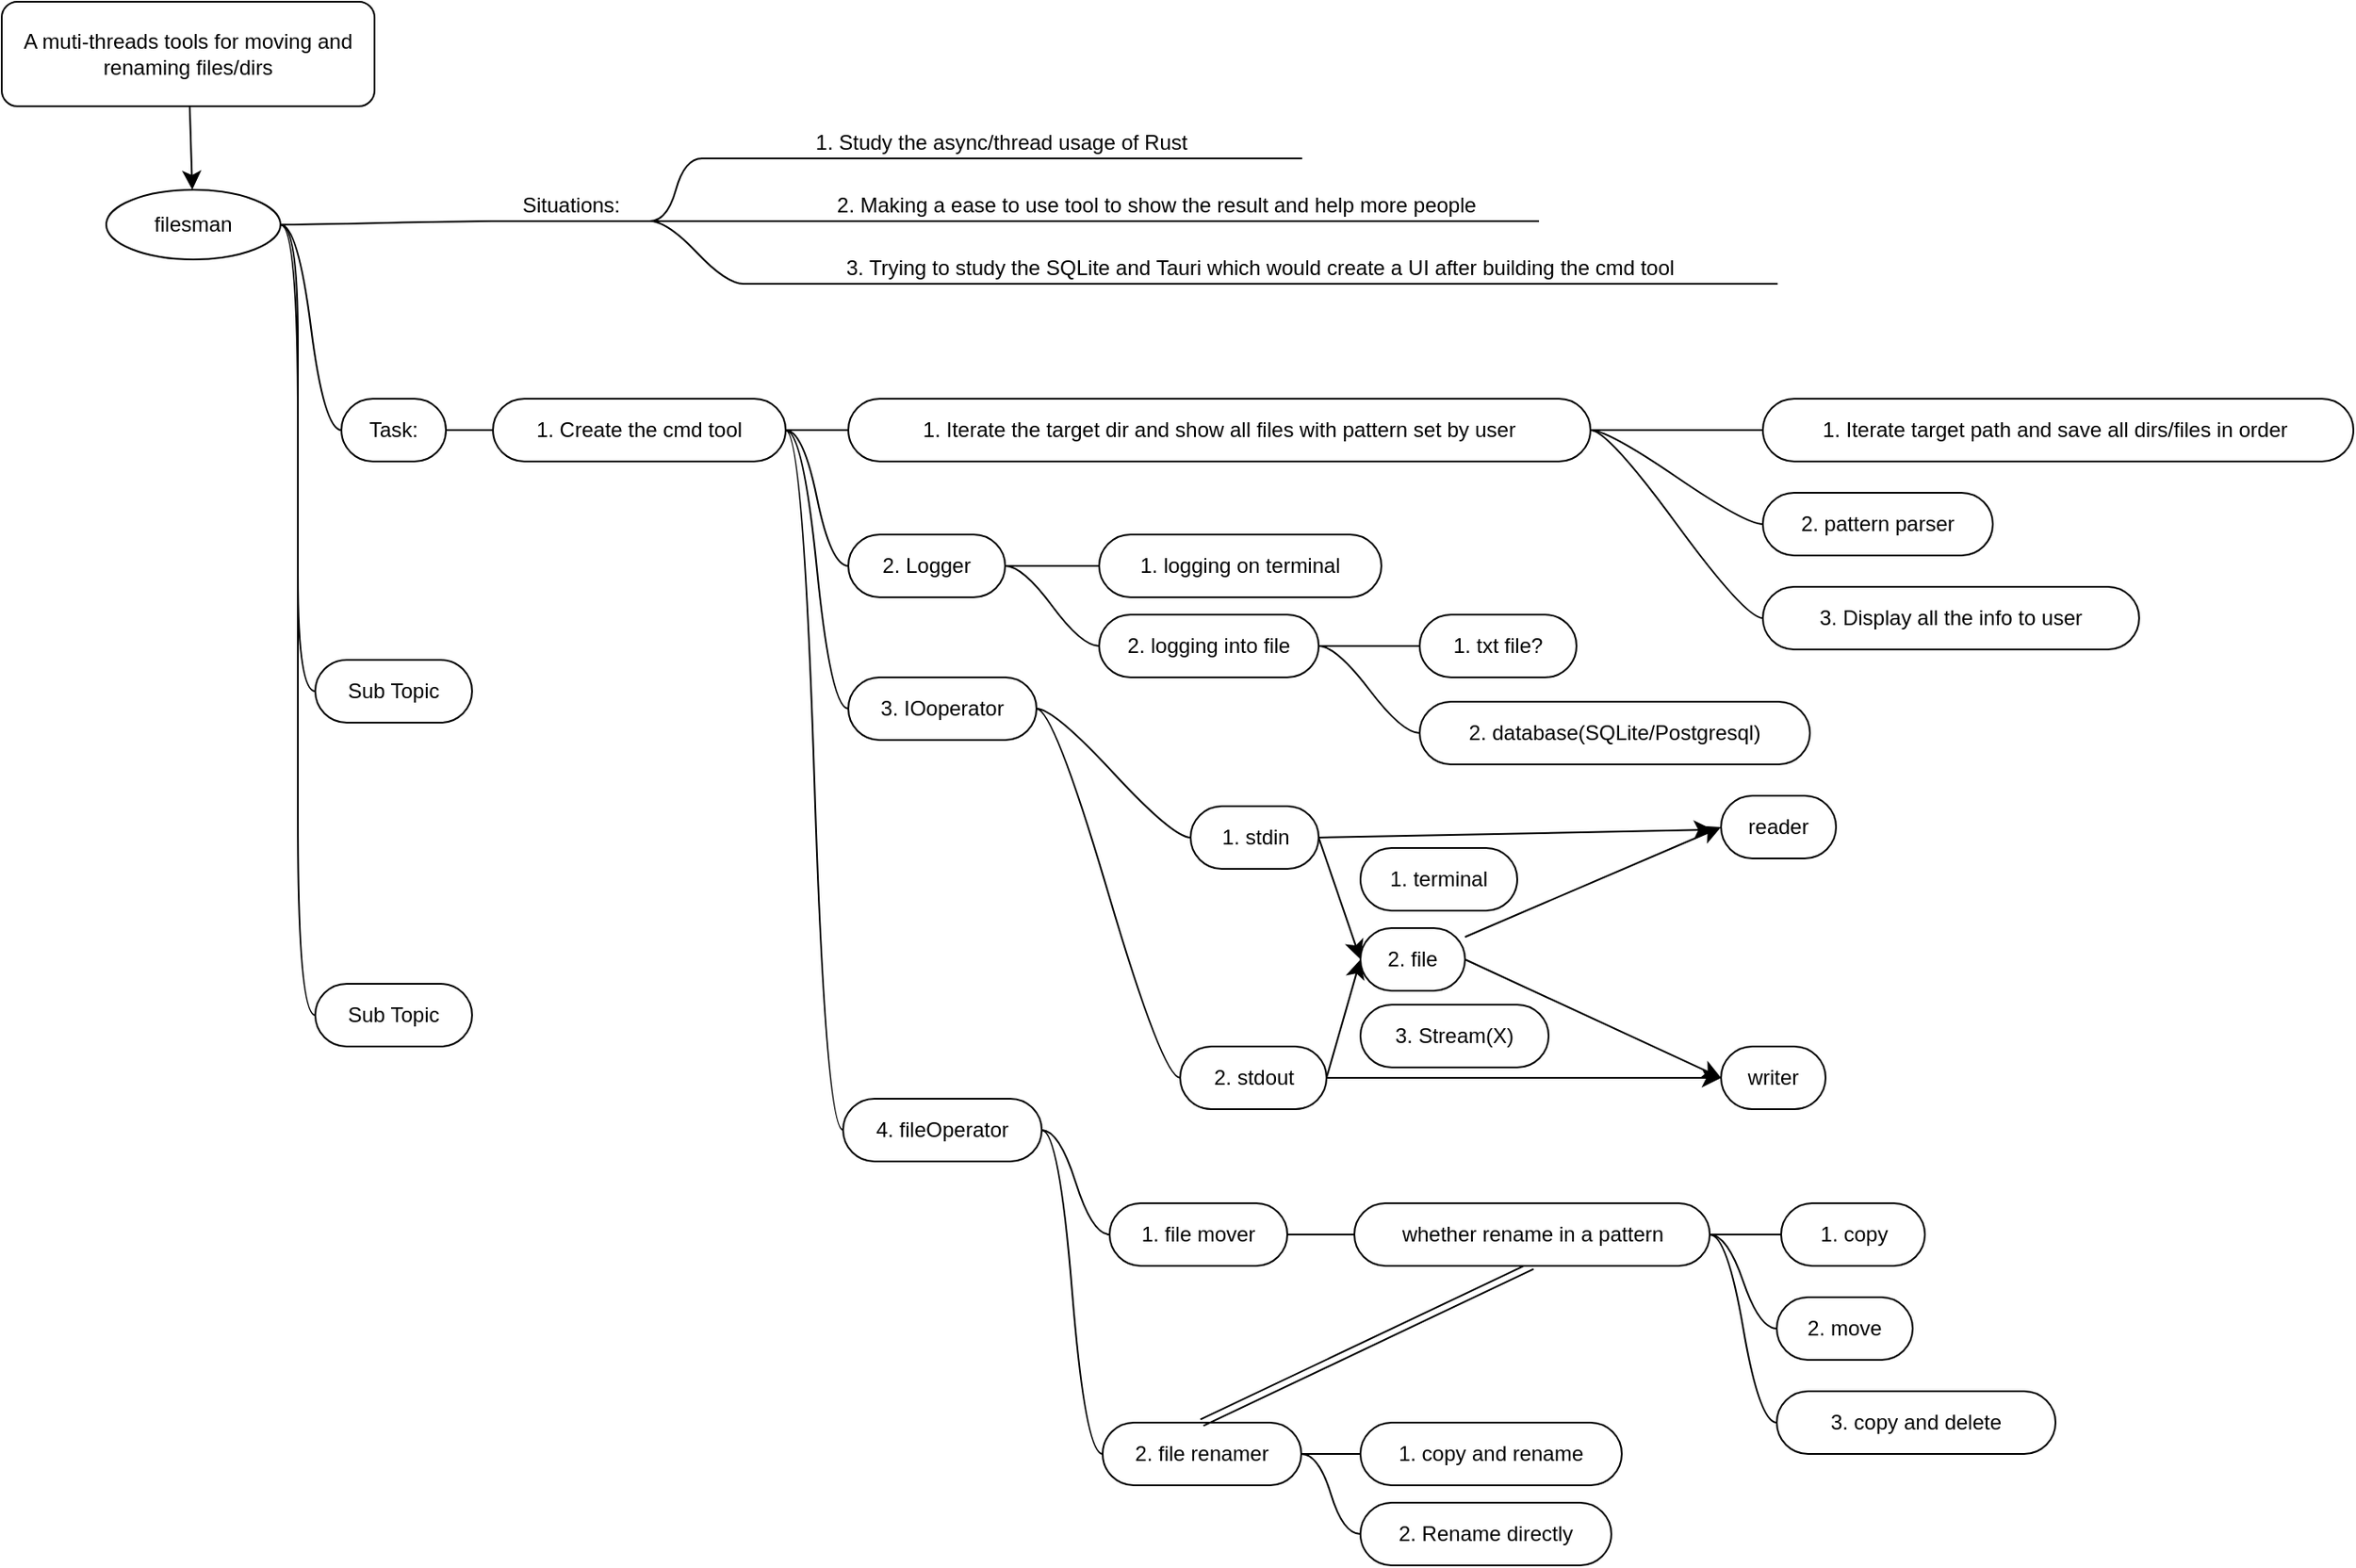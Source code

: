 <mxfile version="24.8.0">
  <diagram name="第 1 页" id="cm5Ya6ozmYYqIcnB_r1B">
    <mxGraphModel dx="1284" dy="1964" grid="1" gridSize="6" guides="1" tooltips="1" connect="1" arrows="1" fold="1" page="0" pageScale="1" pageWidth="827" pageHeight="1169" math="1" shadow="0">
      <root>
        <mxCell id="0" />
        <mxCell id="1" parent="0" />
        <mxCell id="xIv8xeVho2d32qd__GRO-5" value="" style="edgeStyle=entityRelationEdgeStyle;startArrow=none;endArrow=none;segment=10;curved=1;fontSize=12;startSize=8;endSize=8;" edge="1" source="xIv8xeVho2d32qd__GRO-7" target="xIv8xeVho2d32qd__GRO-8" parent="1">
          <mxGeometry relative="1" as="geometry" />
        </mxCell>
        <mxCell id="xIv8xeVho2d32qd__GRO-6" value="" style="edgeStyle=entityRelationEdgeStyle;startArrow=none;endArrow=none;segment=10;curved=1;fontSize=12;startSize=8;endSize=8;" edge="1" source="xIv8xeVho2d32qd__GRO-7" target="xIv8xeVho2d32qd__GRO-9" parent="1">
          <mxGeometry relative="1" as="geometry">
            <mxPoint x="44" y="-460" as="sourcePoint" />
          </mxGeometry>
        </mxCell>
        <UserObject label="filesman" treeRoot="1" id="xIv8xeVho2d32qd__GRO-7">
          <mxCell style="ellipse;whiteSpace=wrap;html=1;align=center;collapsible=0;container=1;recursiveResize=0;" vertex="1" parent="1">
            <mxGeometry x="-168" y="-450" width="100" height="40" as="geometry" />
          </mxCell>
        </UserObject>
        <mxCell id="xIv8xeVho2d32qd__GRO-8" value="Situations:" style="whiteSpace=wrap;html=1;shape=partialRectangle;top=0;left=0;bottom=1;right=0;points=[[0,1],[1,1]];strokeColor=#000000;fillColor=none;align=center;verticalAlign=bottom;routingCenterY=0.5;snapToPoint=1;collapsible=0;container=1;recursiveResize=0;autosize=1;" vertex="1" parent="1">
          <mxGeometry x="54" y="-468" width="90" height="36" as="geometry" />
        </mxCell>
        <mxCell id="xIv8xeVho2d32qd__GRO-9" value="Task:" style="whiteSpace=wrap;html=1;rounded=1;arcSize=50;align=center;verticalAlign=middle;collapsible=0;container=1;recursiveResize=0;strokeWidth=1;autosize=1;spacing=4;" vertex="1" parent="1">
          <mxGeometry x="-33" y="-330" width="60" height="36" as="geometry" />
        </mxCell>
        <mxCell id="xIv8xeVho2d32qd__GRO-16" style="edgeStyle=none;curved=1;orthogonalLoop=1;jettySize=auto;html=1;fontSize=12;startSize=8;endSize=8;" edge="1" parent="1" source="xIv8xeVho2d32qd__GRO-15" target="xIv8xeVho2d32qd__GRO-7">
          <mxGeometry relative="1" as="geometry" />
        </mxCell>
        <mxCell id="xIv8xeVho2d32qd__GRO-15" value="A muti-threads tools for moving and renaming files/dirs" style="rounded=1;whiteSpace=wrap;html=1;" vertex="1" parent="1">
          <mxGeometry x="-228" y="-558" width="214" height="60" as="geometry" />
        </mxCell>
        <mxCell id="xIv8xeVho2d32qd__GRO-17" value="" style="edgeStyle=entityRelationEdgeStyle;startArrow=none;endArrow=none;segment=10;curved=1;fontSize=12;startSize=8;endSize=8;" edge="1" target="xIv8xeVho2d32qd__GRO-18" source="xIv8xeVho2d32qd__GRO-8" parent="1">
          <mxGeometry relative="1" as="geometry">
            <mxPoint x="-68" y="-430" as="sourcePoint" />
          </mxGeometry>
        </mxCell>
        <mxCell id="xIv8xeVho2d32qd__GRO-18" value="2. Making a ease to use tool to show the result and help more people" style="whiteSpace=wrap;html=1;shape=partialRectangle;top=0;left=0;bottom=1;right=0;points=[[0,1],[1,1]];strokeColor=#000000;fillColor=none;align=center;verticalAlign=bottom;routingCenterY=0.5;snapToPoint=1;collapsible=0;container=1;recursiveResize=0;autosize=1;" vertex="1" parent="1">
          <mxGeometry x="216" y="-468" width="438" height="36" as="geometry" />
        </mxCell>
        <mxCell id="xIv8xeVho2d32qd__GRO-19" value="" style="edgeStyle=entityRelationEdgeStyle;startArrow=none;endArrow=none;segment=10;curved=1;fontSize=12;startSize=8;endSize=8;" edge="1" target="xIv8xeVho2d32qd__GRO-20" source="xIv8xeVho2d32qd__GRO-8" parent="1">
          <mxGeometry relative="1" as="geometry">
            <mxPoint x="144" y="-432" as="sourcePoint" />
          </mxGeometry>
        </mxCell>
        <mxCell id="xIv8xeVho2d32qd__GRO-20" value="1. Study the async/thread usage of Rust" style="whiteSpace=wrap;html=1;shape=partialRectangle;top=0;left=0;bottom=1;right=0;points=[[0,1],[1,1]];strokeColor=#000000;fillColor=none;align=center;verticalAlign=bottom;routingCenterY=0.5;snapToPoint=1;collapsible=0;container=1;recursiveResize=0;autosize=1;" vertex="1" parent="1">
          <mxGeometry x="174" y="-504" width="344" height="36" as="geometry" />
        </mxCell>
        <mxCell id="xIv8xeVho2d32qd__GRO-21" value="" style="edgeStyle=entityRelationEdgeStyle;startArrow=none;endArrow=none;segment=10;curved=1;fontSize=12;startSize=8;endSize=8;" edge="1" target="xIv8xeVho2d32qd__GRO-22" source="xIv8xeVho2d32qd__GRO-8" parent="1">
          <mxGeometry relative="1" as="geometry">
            <mxPoint x="144" y="-432" as="sourcePoint" />
          </mxGeometry>
        </mxCell>
        <mxCell id="xIv8xeVho2d32qd__GRO-22" value="3. Trying to study the SQLite and Tauri which would create a UI after building the cmd tool" style="whiteSpace=wrap;html=1;shape=partialRectangle;top=0;left=0;bottom=1;right=0;points=[[0,1],[1,1]];strokeColor=#000000;fillColor=none;align=center;verticalAlign=bottom;routingCenterY=0.5;snapToPoint=1;collapsible=0;container=1;recursiveResize=0;autosize=1;" vertex="1" parent="1">
          <mxGeometry x="198" y="-432" width="593" height="36" as="geometry" />
        </mxCell>
        <mxCell id="xIv8xeVho2d32qd__GRO-23" value="" style="edgeStyle=entityRelationEdgeStyle;startArrow=none;endArrow=none;segment=10;curved=1;fontSize=12;startSize=8;endSize=8;" edge="1" target="xIv8xeVho2d32qd__GRO-24" source="xIv8xeVho2d32qd__GRO-7" parent="1">
          <mxGeometry relative="1" as="geometry">
            <mxPoint x="-68" y="-430" as="sourcePoint" />
          </mxGeometry>
        </mxCell>
        <mxCell id="xIv8xeVho2d32qd__GRO-24" value="Sub Topic" style="whiteSpace=wrap;html=1;rounded=1;arcSize=50;align=center;verticalAlign=middle;collapsible=0;container=1;recursiveResize=0;strokeWidth=1;autosize=1;spacing=4;" vertex="1" parent="1">
          <mxGeometry x="-48" y="-180" width="90" height="36" as="geometry" />
        </mxCell>
        <mxCell id="xIv8xeVho2d32qd__GRO-25" value="" style="edgeStyle=entityRelationEdgeStyle;startArrow=none;endArrow=none;segment=10;curved=1;fontSize=12;startSize=8;endSize=8;" edge="1" target="xIv8xeVho2d32qd__GRO-26" source="xIv8xeVho2d32qd__GRO-7" parent="1">
          <mxGeometry relative="1" as="geometry">
            <mxPoint x="-68" y="-430" as="sourcePoint" />
          </mxGeometry>
        </mxCell>
        <mxCell id="xIv8xeVho2d32qd__GRO-26" value="Sub Topic" style="whiteSpace=wrap;html=1;rounded=1;arcSize=50;align=center;verticalAlign=middle;collapsible=0;container=1;recursiveResize=0;strokeWidth=1;autosize=1;spacing=4;" vertex="1" parent="1">
          <mxGeometry x="-48" y="6" width="90" height="36" as="geometry" />
        </mxCell>
        <mxCell id="xIv8xeVho2d32qd__GRO-28" value="" style="edgeStyle=entityRelationEdgeStyle;startArrow=none;endArrow=none;segment=10;curved=1;fontSize=12;startSize=8;endSize=8;" edge="1" target="xIv8xeVho2d32qd__GRO-29" source="xIv8xeVho2d32qd__GRO-9" parent="1">
          <mxGeometry relative="1" as="geometry">
            <mxPoint x="-68" y="-430" as="sourcePoint" />
          </mxGeometry>
        </mxCell>
        <mxCell id="xIv8xeVho2d32qd__GRO-29" value="1. Create the cmd tool" style="whiteSpace=wrap;html=1;rounded=1;arcSize=50;align=center;verticalAlign=middle;collapsible=0;container=1;recursiveResize=0;strokeWidth=1;autosize=1;spacing=4;" vertex="1" parent="1">
          <mxGeometry x="54" y="-330" width="168" height="36" as="geometry" />
        </mxCell>
        <mxCell id="xIv8xeVho2d32qd__GRO-30" value="" style="edgeStyle=entityRelationEdgeStyle;startArrow=none;endArrow=none;segment=10;curved=1;fontSize=12;startSize=8;endSize=8;" edge="1" target="xIv8xeVho2d32qd__GRO-31" source="xIv8xeVho2d32qd__GRO-29" parent="1">
          <mxGeometry relative="1" as="geometry">
            <mxPoint x="-57" y="-312" as="sourcePoint" />
          </mxGeometry>
        </mxCell>
        <mxCell id="xIv8xeVho2d32qd__GRO-31" value="1. Iterate the target dir and show all files with pattern set by user" style="whiteSpace=wrap;html=1;rounded=1;arcSize=50;align=center;verticalAlign=middle;collapsible=0;container=1;recursiveResize=0;strokeWidth=1;autosize=1;spacing=4;" vertex="1" parent="1">
          <mxGeometry x="258" y="-330" width="426" height="36" as="geometry" />
        </mxCell>
        <mxCell id="xIv8xeVho2d32qd__GRO-32" value="" style="edgeStyle=entityRelationEdgeStyle;startArrow=none;endArrow=none;segment=10;curved=1;fontSize=12;startSize=8;endSize=8;" edge="1" target="xIv8xeVho2d32qd__GRO-33" source="xIv8xeVho2d32qd__GRO-31" parent="1">
          <mxGeometry relative="1" as="geometry">
            <mxPoint x="195" y="-312" as="sourcePoint" />
          </mxGeometry>
        </mxCell>
        <mxCell id="xIv8xeVho2d32qd__GRO-33" value="1. Iterate target path and save all dirs/files in order&amp;nbsp;" style="whiteSpace=wrap;html=1;rounded=1;arcSize=50;align=center;verticalAlign=middle;collapsible=0;container=1;recursiveResize=0;strokeWidth=1;autosize=1;spacing=4;" vertex="1" parent="1">
          <mxGeometry x="783" y="-330" width="339" height="36" as="geometry" />
        </mxCell>
        <mxCell id="xIv8xeVho2d32qd__GRO-34" value="" style="edgeStyle=entityRelationEdgeStyle;startArrow=none;endArrow=none;segment=10;curved=1;fontSize=12;startSize=8;endSize=8;" edge="1" target="xIv8xeVho2d32qd__GRO-35" source="xIv8xeVho2d32qd__GRO-31" parent="1">
          <mxGeometry relative="1" as="geometry">
            <mxPoint x="684" y="-312" as="sourcePoint" />
          </mxGeometry>
        </mxCell>
        <mxCell id="xIv8xeVho2d32qd__GRO-35" value="2. pattern parser" style="whiteSpace=wrap;html=1;rounded=1;arcSize=50;align=center;verticalAlign=middle;collapsible=0;container=1;recursiveResize=0;strokeWidth=1;autosize=1;spacing=4;" vertex="1" parent="1">
          <mxGeometry x="783" y="-276" width="132" height="36" as="geometry" />
        </mxCell>
        <mxCell id="xIv8xeVho2d32qd__GRO-36" value="" style="edgeStyle=entityRelationEdgeStyle;startArrow=none;endArrow=none;segment=10;curved=1;fontSize=12;startSize=8;endSize=8;" edge="1" target="xIv8xeVho2d32qd__GRO-37" source="xIv8xeVho2d32qd__GRO-31" parent="1">
          <mxGeometry relative="1" as="geometry">
            <mxPoint x="684" y="-312" as="sourcePoint" />
          </mxGeometry>
        </mxCell>
        <mxCell id="xIv8xeVho2d32qd__GRO-37" value="3. Display all the info to user" style="whiteSpace=wrap;html=1;rounded=1;arcSize=50;align=center;verticalAlign=middle;collapsible=0;container=1;recursiveResize=0;strokeWidth=1;autosize=1;spacing=4;" vertex="1" parent="1">
          <mxGeometry x="783" y="-222" width="216" height="36" as="geometry" />
        </mxCell>
        <mxCell id="xIv8xeVho2d32qd__GRO-38" value="" style="edgeStyle=entityRelationEdgeStyle;startArrow=none;endArrow=none;segment=10;curved=1;fontSize=12;startSize=8;endSize=8;" edge="1" target="xIv8xeVho2d32qd__GRO-39" source="xIv8xeVho2d32qd__GRO-29" parent="1">
          <mxGeometry relative="1" as="geometry">
            <mxPoint x="222" y="-312" as="sourcePoint" />
          </mxGeometry>
        </mxCell>
        <mxCell id="xIv8xeVho2d32qd__GRO-39" value="2. Logger" style="whiteSpace=wrap;html=1;rounded=1;arcSize=50;align=center;verticalAlign=middle;collapsible=0;container=1;recursiveResize=0;strokeWidth=1;autosize=1;spacing=4;" vertex="1" parent="1">
          <mxGeometry x="258" y="-252" width="90" height="36" as="geometry" />
        </mxCell>
        <mxCell id="xIv8xeVho2d32qd__GRO-40" value="" style="edgeStyle=entityRelationEdgeStyle;startArrow=none;endArrow=none;segment=10;curved=1;fontSize=12;startSize=8;endSize=8;" edge="1" target="xIv8xeVho2d32qd__GRO-41" source="xIv8xeVho2d32qd__GRO-39" parent="1">
          <mxGeometry relative="1" as="geometry">
            <mxPoint x="222" y="-312" as="sourcePoint" />
          </mxGeometry>
        </mxCell>
        <mxCell id="xIv8xeVho2d32qd__GRO-41" value="1. logging on terminal" style="whiteSpace=wrap;html=1;rounded=1;arcSize=50;align=center;verticalAlign=middle;collapsible=0;container=1;recursiveResize=0;strokeWidth=1;autosize=1;spacing=4;" vertex="1" parent="1">
          <mxGeometry x="402" y="-252" width="162" height="36" as="geometry" />
        </mxCell>
        <mxCell id="xIv8xeVho2d32qd__GRO-42" value="" style="edgeStyle=entityRelationEdgeStyle;startArrow=none;endArrow=none;segment=10;curved=1;fontSize=12;startSize=8;endSize=8;" edge="1" target="xIv8xeVho2d32qd__GRO-43" source="xIv8xeVho2d32qd__GRO-39" parent="1">
          <mxGeometry relative="1" as="geometry">
            <mxPoint x="381" y="-234" as="sourcePoint" />
          </mxGeometry>
        </mxCell>
        <mxCell id="xIv8xeVho2d32qd__GRO-43" value="2. logging into file" style="whiteSpace=wrap;html=1;rounded=1;arcSize=50;align=center;verticalAlign=middle;collapsible=0;container=1;recursiveResize=0;strokeWidth=1;autosize=1;spacing=4;" vertex="1" parent="1">
          <mxGeometry x="402" y="-206" width="126" height="36" as="geometry" />
        </mxCell>
        <mxCell id="xIv8xeVho2d32qd__GRO-44" value="" style="edgeStyle=entityRelationEdgeStyle;startArrow=none;endArrow=none;segment=10;curved=1;fontSize=12;startSize=8;endSize=8;" edge="1" target="xIv8xeVho2d32qd__GRO-45" source="xIv8xeVho2d32qd__GRO-43" parent="1">
          <mxGeometry relative="1" as="geometry">
            <mxPoint x="381" y="-234" as="sourcePoint" />
          </mxGeometry>
        </mxCell>
        <mxCell id="xIv8xeVho2d32qd__GRO-45" value="1. txt file?" style="whiteSpace=wrap;html=1;rounded=1;arcSize=50;align=center;verticalAlign=middle;collapsible=0;container=1;recursiveResize=0;strokeWidth=1;autosize=1;spacing=4;" vertex="1" parent="1">
          <mxGeometry x="586" y="-206" width="90" height="36" as="geometry" />
        </mxCell>
        <mxCell id="xIv8xeVho2d32qd__GRO-46" value="" style="edgeStyle=entityRelationEdgeStyle;startArrow=none;endArrow=none;segment=10;curved=1;fontSize=12;startSize=8;endSize=8;" edge="1" target="xIv8xeVho2d32qd__GRO-47" source="xIv8xeVho2d32qd__GRO-43" parent="1">
          <mxGeometry relative="1" as="geometry">
            <mxPoint x="528" y="-188" as="sourcePoint" />
          </mxGeometry>
        </mxCell>
        <mxCell id="xIv8xeVho2d32qd__GRO-47" value="2. database(SQLite/Postgresql)" style="whiteSpace=wrap;html=1;rounded=1;arcSize=50;align=center;verticalAlign=middle;collapsible=0;container=1;recursiveResize=0;strokeWidth=1;autosize=1;spacing=4;" vertex="1" parent="1">
          <mxGeometry x="586" y="-156" width="224" height="36" as="geometry" />
        </mxCell>
        <mxCell id="xIv8xeVho2d32qd__GRO-48" value="" style="edgeStyle=entityRelationEdgeStyle;startArrow=none;endArrow=none;segment=10;curved=1;fontSize=12;startSize=8;endSize=8;" edge="1" target="xIv8xeVho2d32qd__GRO-49" source="xIv8xeVho2d32qd__GRO-29" parent="1">
          <mxGeometry relative="1" as="geometry">
            <mxPoint x="222" y="-312" as="sourcePoint" />
          </mxGeometry>
        </mxCell>
        <mxCell id="xIv8xeVho2d32qd__GRO-49" value="3. IOoperator" style="whiteSpace=wrap;html=1;rounded=1;arcSize=50;align=center;verticalAlign=middle;collapsible=0;container=1;recursiveResize=0;strokeWidth=1;autosize=1;spacing=4;" vertex="1" parent="1">
          <mxGeometry x="258" y="-170" width="108" height="36" as="geometry" />
        </mxCell>
        <mxCell id="xIv8xeVho2d32qd__GRO-50" value="" style="edgeStyle=entityRelationEdgeStyle;startArrow=none;endArrow=none;segment=10;curved=1;fontSize=12;startSize=8;endSize=8;" edge="1" target="xIv8xeVho2d32qd__GRO-53" source="xIv8xeVho2d32qd__GRO-49" parent="1">
          <mxGeometry relative="1" as="geometry">
            <mxPoint x="235" y="-312" as="sourcePoint" />
          </mxGeometry>
        </mxCell>
        <mxCell id="xIv8xeVho2d32qd__GRO-67" style="edgeStyle=none;curved=1;orthogonalLoop=1;jettySize=auto;html=1;exitX=1;exitY=0.5;exitDx=0;exitDy=0;entryX=0;entryY=0.5;entryDx=0;entryDy=0;fontSize=12;startSize=8;endSize=8;" edge="1" parent="1" source="xIv8xeVho2d32qd__GRO-53" target="xIv8xeVho2d32qd__GRO-60">
          <mxGeometry relative="1" as="geometry" />
        </mxCell>
        <mxCell id="xIv8xeVho2d32qd__GRO-53" value="1. stdin" style="whiteSpace=wrap;html=1;rounded=1;arcSize=50;align=center;verticalAlign=middle;collapsible=0;container=1;recursiveResize=0;strokeWidth=1;autosize=1;spacing=4;" vertex="1" parent="1">
          <mxGeometry x="454.5" y="-96" width="73.5" height="36" as="geometry" />
        </mxCell>
        <mxCell id="xIv8xeVho2d32qd__GRO-55" value="" style="edgeStyle=entityRelationEdgeStyle;startArrow=none;endArrow=none;segment=10;curved=1;fontSize=12;startSize=8;endSize=8;" edge="1" target="xIv8xeVho2d32qd__GRO-56" source="xIv8xeVho2d32qd__GRO-49" parent="1">
          <mxGeometry relative="1" as="geometry">
            <mxPoint x="388" y="-108" as="sourcePoint" />
          </mxGeometry>
        </mxCell>
        <mxCell id="xIv8xeVho2d32qd__GRO-69" style="edgeStyle=none;curved=1;orthogonalLoop=1;jettySize=auto;html=1;exitX=1;exitY=0.5;exitDx=0;exitDy=0;entryX=0;entryY=0.5;entryDx=0;entryDy=0;fontSize=12;startSize=8;endSize=8;" edge="1" parent="1" source="xIv8xeVho2d32qd__GRO-56" target="xIv8xeVho2d32qd__GRO-60">
          <mxGeometry relative="1" as="geometry" />
        </mxCell>
        <mxCell id="xIv8xeVho2d32qd__GRO-77" style="edgeStyle=none;curved=1;orthogonalLoop=1;jettySize=auto;html=1;exitX=1;exitY=0.5;exitDx=0;exitDy=0;entryX=0;entryY=0.5;entryDx=0;entryDy=0;fontSize=12;startSize=8;endSize=8;" edge="1" parent="1" source="xIv8xeVho2d32qd__GRO-56" target="xIv8xeVho2d32qd__GRO-75">
          <mxGeometry relative="1" as="geometry" />
        </mxCell>
        <mxCell id="xIv8xeVho2d32qd__GRO-56" value="2. stdout" style="whiteSpace=wrap;html=1;rounded=1;arcSize=50;align=center;verticalAlign=middle;collapsible=0;container=1;recursiveResize=0;strokeWidth=1;autosize=1;spacing=4;" vertex="1" parent="1">
          <mxGeometry x="448.5" y="42" width="84" height="36" as="geometry" />
        </mxCell>
        <mxCell id="xIv8xeVho2d32qd__GRO-65" value="" style="group" vertex="1" connectable="0" parent="1">
          <mxGeometry x="540" y="-72" width="159" height="126" as="geometry" />
        </mxCell>
        <mxCell id="xIv8xeVho2d32qd__GRO-58" value="1. terminal" style="whiteSpace=wrap;html=1;rounded=1;arcSize=50;align=center;verticalAlign=middle;collapsible=0;container=1;recursiveResize=0;strokeWidth=1;autosize=1;spacing=4;" vertex="1" parent="xIv8xeVho2d32qd__GRO-65">
          <mxGeometry x="12" width="90" height="36" as="geometry" />
        </mxCell>
        <mxCell id="xIv8xeVho2d32qd__GRO-60" value="2. file" style="whiteSpace=wrap;html=1;rounded=1;arcSize=50;align=center;verticalAlign=middle;collapsible=0;container=1;recursiveResize=0;strokeWidth=1;autosize=1;spacing=4;" vertex="1" parent="xIv8xeVho2d32qd__GRO-65">
          <mxGeometry x="12" y="46" width="60" height="36" as="geometry" />
        </mxCell>
        <mxCell id="xIv8xeVho2d32qd__GRO-62" value="3. Stream(X)" style="whiteSpace=wrap;html=1;rounded=1;arcSize=50;align=center;verticalAlign=middle;collapsible=0;container=1;recursiveResize=0;strokeWidth=1;autosize=1;spacing=4;" vertex="1" parent="xIv8xeVho2d32qd__GRO-65">
          <mxGeometry x="12" y="90" width="108" height="36" as="geometry" />
        </mxCell>
        <mxCell id="xIv8xeVho2d32qd__GRO-70" value="reader" style="whiteSpace=wrap;html=1;rounded=1;arcSize=50;align=center;verticalAlign=middle;collapsible=0;container=1;recursiveResize=0;strokeWidth=1;autosize=1;spacing=4;" vertex="1" parent="1">
          <mxGeometry x="759" y="-102" width="66" height="36" as="geometry" />
        </mxCell>
        <mxCell id="xIv8xeVho2d32qd__GRO-71" value="" style="edgeStyle=none;curved=1;orthogonalLoop=1;jettySize=auto;html=1;fontSize=12;startSize=8;endSize=8;entryX=0;entryY=0.5;entryDx=0;entryDy=0;" edge="1" parent="1" source="xIv8xeVho2d32qd__GRO-60" target="xIv8xeVho2d32qd__GRO-70">
          <mxGeometry relative="1" as="geometry" />
        </mxCell>
        <mxCell id="xIv8xeVho2d32qd__GRO-75" value="writer" style="whiteSpace=wrap;html=1;rounded=1;arcSize=50;align=center;verticalAlign=middle;collapsible=0;container=1;recursiveResize=0;strokeWidth=1;autosize=1;spacing=4;" vertex="1" parent="1">
          <mxGeometry x="759" y="42" width="60" height="36" as="geometry" />
        </mxCell>
        <mxCell id="xIv8xeVho2d32qd__GRO-74" style="edgeStyle=none;curved=1;orthogonalLoop=1;jettySize=auto;html=1;exitX=1;exitY=0.5;exitDx=0;exitDy=0;fontSize=12;startSize=8;endSize=8;entryX=0;entryY=0.5;entryDx=0;entryDy=0;" edge="1" parent="1" source="xIv8xeVho2d32qd__GRO-60" target="xIv8xeVho2d32qd__GRO-75">
          <mxGeometry relative="1" as="geometry">
            <mxPoint x="720" y="24" as="targetPoint" />
          </mxGeometry>
        </mxCell>
        <mxCell id="xIv8xeVho2d32qd__GRO-76" style="orthogonalLoop=1;jettySize=auto;html=1;exitX=1;exitY=0.5;exitDx=0;exitDy=0;entryX=-0.07;entryY=0.54;entryDx=0;entryDy=0;entryPerimeter=0;fontSize=12;startSize=8;endSize=8;elbow=vertical;" edge="1" parent="1" source="xIv8xeVho2d32qd__GRO-53" target="xIv8xeVho2d32qd__GRO-70">
          <mxGeometry relative="1" as="geometry" />
        </mxCell>
        <mxCell id="xIv8xeVho2d32qd__GRO-79" value="" style="edgeStyle=entityRelationEdgeStyle;startArrow=none;endArrow=none;segment=10;curved=1;fontSize=12;startSize=8;endSize=8;" edge="1" target="xIv8xeVho2d32qd__GRO-80" source="xIv8xeVho2d32qd__GRO-29" parent="1">
          <mxGeometry relative="1" as="geometry">
            <mxPoint x="222" y="-312" as="sourcePoint" />
          </mxGeometry>
        </mxCell>
        <mxCell id="xIv8xeVho2d32qd__GRO-80" value="4. fileOperator" style="whiteSpace=wrap;html=1;rounded=1;arcSize=50;align=center;verticalAlign=middle;collapsible=0;container=1;recursiveResize=0;strokeWidth=1;autosize=1;spacing=4;" vertex="1" parent="1">
          <mxGeometry x="255" y="72" width="114" height="36" as="geometry" />
        </mxCell>
        <mxCell id="xIv8xeVho2d32qd__GRO-81" value="" style="edgeStyle=entityRelationEdgeStyle;startArrow=none;endArrow=none;segment=10;curved=1;fontSize=12;startSize=8;endSize=8;" edge="1" target="xIv8xeVho2d32qd__GRO-82" source="xIv8xeVho2d32qd__GRO-80" parent="1">
          <mxGeometry relative="1" as="geometry">
            <mxPoint x="222" y="-312" as="sourcePoint" />
          </mxGeometry>
        </mxCell>
        <mxCell id="xIv8xeVho2d32qd__GRO-82" value="1. file mover" style="whiteSpace=wrap;html=1;rounded=1;arcSize=50;align=center;verticalAlign=middle;collapsible=0;container=1;recursiveResize=0;strokeWidth=1;autosize=1;spacing=4;" vertex="1" parent="1">
          <mxGeometry x="408" y="132" width="102" height="36" as="geometry" />
        </mxCell>
        <mxCell id="xIv8xeVho2d32qd__GRO-83" value="" style="edgeStyle=entityRelationEdgeStyle;startArrow=none;endArrow=none;segment=10;curved=1;fontSize=12;startSize=8;endSize=8;" edge="1" target="xIv8xeVho2d32qd__GRO-84" source="xIv8xeVho2d32qd__GRO-80" parent="1">
          <mxGeometry relative="1" as="geometry">
            <mxPoint x="369" y="90" as="sourcePoint" />
          </mxGeometry>
        </mxCell>
        <mxCell id="xIv8xeVho2d32qd__GRO-84" value="2. file renamer" style="whiteSpace=wrap;html=1;rounded=1;arcSize=50;align=center;verticalAlign=middle;collapsible=0;container=1;recursiveResize=0;strokeWidth=1;autosize=1;spacing=4;" vertex="1" parent="1">
          <mxGeometry x="404" y="258" width="114" height="36" as="geometry" />
        </mxCell>
        <mxCell id="xIv8xeVho2d32qd__GRO-85" value="" style="edgeStyle=entityRelationEdgeStyle;startArrow=none;endArrow=none;segment=10;curved=1;fontSize=12;startSize=8;endSize=8;" edge="1" target="xIv8xeVho2d32qd__GRO-86" source="xIv8xeVho2d32qd__GRO-82" parent="1">
          <mxGeometry relative="1" as="geometry">
            <mxPoint x="369" y="90" as="sourcePoint" />
          </mxGeometry>
        </mxCell>
        <mxCell id="xIv8xeVho2d32qd__GRO-95" style="edgeStyle=none;curved=1;orthogonalLoop=1;jettySize=auto;html=1;exitX=0.5;exitY=1;exitDx=0;exitDy=0;entryX=0.5;entryY=0;entryDx=0;entryDy=0;fontSize=12;shape=link;" edge="1" parent="1" source="xIv8xeVho2d32qd__GRO-86" target="xIv8xeVho2d32qd__GRO-84">
          <mxGeometry relative="1" as="geometry" />
        </mxCell>
        <mxCell id="xIv8xeVho2d32qd__GRO-86" value="whether rename in a pattern" style="whiteSpace=wrap;html=1;rounded=1;arcSize=50;align=center;verticalAlign=middle;collapsible=0;container=1;recursiveResize=0;strokeWidth=1;autosize=1;spacing=4;" vertex="1" parent="1">
          <mxGeometry x="548.5" y="132" width="204" height="36" as="geometry" />
        </mxCell>
        <mxCell id="xIv8xeVho2d32qd__GRO-89" value="" style="edgeStyle=entityRelationEdgeStyle;startArrow=none;endArrow=none;segment=10;curved=1;fontSize=12;startSize=8;endSize=8;" edge="1" target="xIv8xeVho2d32qd__GRO-90" source="xIv8xeVho2d32qd__GRO-84" parent="1">
          <mxGeometry relative="1" as="geometry">
            <mxPoint x="369" y="90" as="sourcePoint" />
          </mxGeometry>
        </mxCell>
        <mxCell id="xIv8xeVho2d32qd__GRO-90" value="1. copy and rename" style="whiteSpace=wrap;html=1;rounded=1;arcSize=50;align=center;verticalAlign=middle;collapsible=0;container=1;recursiveResize=0;strokeWidth=1;autosize=1;spacing=4;" vertex="1" parent="1">
          <mxGeometry x="552" y="258" width="150" height="36" as="geometry" />
        </mxCell>
        <mxCell id="xIv8xeVho2d32qd__GRO-91" value="" style="edgeStyle=entityRelationEdgeStyle;startArrow=none;endArrow=none;segment=10;curved=1;fontSize=12;startSize=8;endSize=8;" edge="1" target="xIv8xeVho2d32qd__GRO-92" source="xIv8xeVho2d32qd__GRO-84" parent="1">
          <mxGeometry relative="1" as="geometry">
            <mxPoint x="518" y="276" as="sourcePoint" />
          </mxGeometry>
        </mxCell>
        <mxCell id="xIv8xeVho2d32qd__GRO-92" value="2. Rename directly" style="whiteSpace=wrap;html=1;rounded=1;arcSize=50;align=center;verticalAlign=middle;collapsible=0;container=1;recursiveResize=0;strokeWidth=1;autosize=1;spacing=4;" vertex="1" parent="1">
          <mxGeometry x="552" y="304" width="144" height="36" as="geometry" />
        </mxCell>
        <mxCell id="xIv8xeVho2d32qd__GRO-93" value="" style="edgeStyle=entityRelationEdgeStyle;startArrow=none;endArrow=none;segment=10;curved=1;fontSize=12;startSize=8;endSize=8;" edge="1" target="xIv8xeVho2d32qd__GRO-94" source="xIv8xeVho2d32qd__GRO-86" parent="1">
          <mxGeometry relative="1" as="geometry">
            <mxPoint x="428.5" y="150" as="sourcePoint" />
          </mxGeometry>
        </mxCell>
        <mxCell id="xIv8xeVho2d32qd__GRO-94" value="1. copy" style="whiteSpace=wrap;html=1;rounded=1;arcSize=50;align=center;verticalAlign=middle;collapsible=0;container=1;recursiveResize=0;strokeWidth=1;autosize=1;spacing=4;" vertex="1" parent="1">
          <mxGeometry x="793.5" y="132" width="82.5" height="36" as="geometry" />
        </mxCell>
        <mxCell id="xIv8xeVho2d32qd__GRO-96" value="" style="edgeStyle=entityRelationEdgeStyle;startArrow=none;endArrow=none;segment=10;curved=1;fontSize=12;startSize=8;endSize=8;" edge="1" target="xIv8xeVho2d32qd__GRO-97" source="xIv8xeVho2d32qd__GRO-86" parent="1">
          <mxGeometry relative="1" as="geometry">
            <mxPoint x="753" y="150" as="sourcePoint" />
          </mxGeometry>
        </mxCell>
        <mxCell id="xIv8xeVho2d32qd__GRO-97" value="2. move" style="whiteSpace=wrap;html=1;rounded=1;arcSize=50;align=center;verticalAlign=middle;collapsible=0;container=1;recursiveResize=0;strokeWidth=1;autosize=1;spacing=4;" vertex="1" parent="1">
          <mxGeometry x="791" y="186" width="78" height="36" as="geometry" />
        </mxCell>
        <mxCell id="xIv8xeVho2d32qd__GRO-98" value="" style="edgeStyle=entityRelationEdgeStyle;startArrow=none;endArrow=none;segment=10;curved=1;fontSize=12;startSize=8;endSize=8;" edge="1" target="xIv8xeVho2d32qd__GRO-99" source="xIv8xeVho2d32qd__GRO-86" parent="1">
          <mxGeometry relative="1" as="geometry">
            <mxPoint x="753" y="150" as="sourcePoint" />
          </mxGeometry>
        </mxCell>
        <mxCell id="xIv8xeVho2d32qd__GRO-99" value="3. copy and delete" style="whiteSpace=wrap;html=1;rounded=1;arcSize=50;align=center;verticalAlign=middle;collapsible=0;container=1;recursiveResize=0;strokeWidth=1;autosize=1;spacing=4;" vertex="1" parent="1">
          <mxGeometry x="791" y="240" width="160" height="36" as="geometry" />
        </mxCell>
      </root>
    </mxGraphModel>
  </diagram>
</mxfile>
